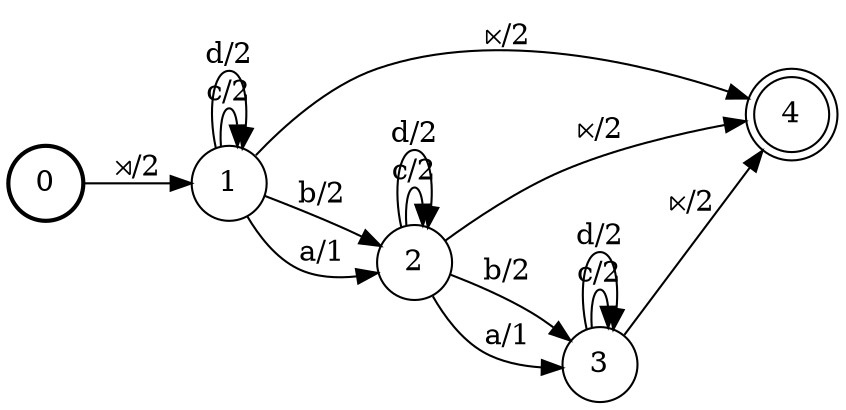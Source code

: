 digraph FST {
rankdir = LR;
size = "8.5,11";
center = 1;
orientation = Portrait;
ranksep = "0.4";
nodesep = "0.25";
0 [label = "0", shape = circle, style = bold, fontsize = 14]
	0 -> 1 [label = "⋊/2", fontsize = 14];
1 [label = "1", shape = circle, style = solid, fontsize = 14]
	1 -> 4 [label = "⋉/2", fontsize = 14];
	1 -> 2 [label = "b/2", fontsize = 14];
	1 -> 2 [label = "a/1", fontsize = 14];
	1 -> 1 [label = "c/2", fontsize = 14];
	1 -> 1 [label = "d/2", fontsize = 14];
2 [label = "2", shape = circle, style = solid, fontsize = 14]
	2 -> 4 [label = "⋉/2", fontsize = 14];
	2 -> 3 [label = "b/2", fontsize = 14];
	2 -> 3 [label = "a/1", fontsize = 14];
	2 -> 2 [label = "c/2", fontsize = 14];
	2 -> 2 [label = "d/2", fontsize = 14];
3 [label = "3", shape = circle, style = solid, fontsize = 14]
	3 -> 4 [label = "⋉/2", fontsize = 14];
	3 -> 3 [label = "c/2", fontsize = 14];
	3 -> 3 [label = "d/2", fontsize = 14];
4 [label = "4", shape = doublecircle, style = solid, fontsize = 14]
}
